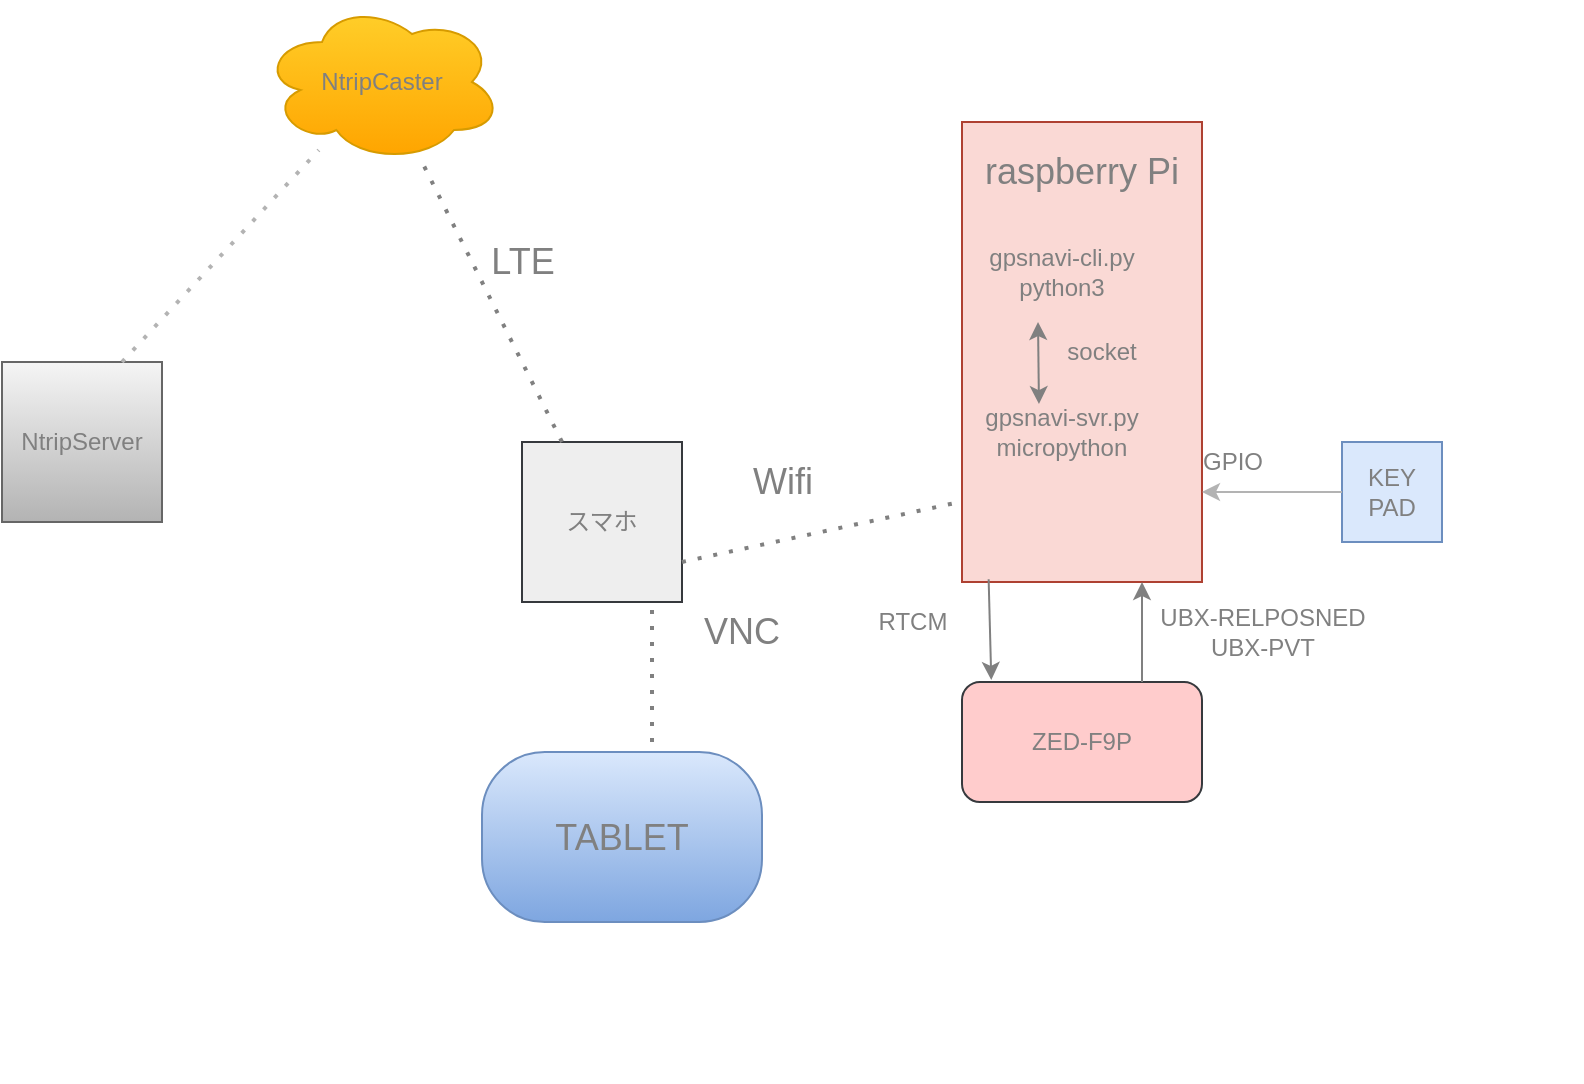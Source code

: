 <mxfile>
    <diagram id="Ws-A6JZpdOgBc1TJsNNz" name="ページ1">
        <mxGraphModel dx="736" dy="431" grid="1" gridSize="10" guides="1" tooltips="1" connect="1" arrows="1" fold="1" page="1" pageScale="1" pageWidth="827" pageHeight="1169" background="#ffffff" math="0" shadow="0">
            <root>
                <mxCell id="0"/>
                <mxCell id="1" parent="0"/>
                <mxCell id="48" value="&lt;font color=&quot;#808080&quot;&gt;TABLET&lt;/font&gt;" style="rounded=1;whiteSpace=wrap;html=1;fontSize=18;arcSize=37;fillColor=#dae8fc;gradientColor=#7ea6e0;strokeColor=#6c8ebf;" vertex="1" parent="1">
                    <mxGeometry x="250" y="525" width="140" height="85" as="geometry"/>
                </mxCell>
                <mxCell id="2" value="&lt;font color=&quot;#808080&quot;&gt;スマホ&lt;/font&gt;" style="whiteSpace=wrap;html=1;aspect=fixed;strokeColor=#36393d;fillColor=#eeeeee;" vertex="1" parent="1">
                    <mxGeometry x="270" y="370" width="80" height="80" as="geometry"/>
                </mxCell>
                <mxCell id="3" value="&lt;font color=&quot;#808080&quot;&gt;KEY PAD&lt;/font&gt;" style="whiteSpace=wrap;html=1;aspect=fixed;strokeColor=#6c8ebf;fillColor=#dae8fc;" vertex="1" parent="1">
                    <mxGeometry x="680" y="370" width="50" height="50" as="geometry"/>
                </mxCell>
                <mxCell id="4" value="" style="rounded=0;whiteSpace=wrap;html=1;strokeColor=#ae4132;fillColor=#fad9d5;" vertex="1" parent="1">
                    <mxGeometry x="490" y="210" width="120" height="230" as="geometry"/>
                </mxCell>
                <mxCell id="5" value="&lt;font color=&quot;#808080&quot;&gt;ZED-F9P&lt;/font&gt;" style="rounded=1;whiteSpace=wrap;html=1;strokeColor=#36393d;fillColor=#ffcccc;" vertex="1" parent="1">
                    <mxGeometry x="490" y="490" width="120" height="60" as="geometry"/>
                </mxCell>
                <mxCell id="6" value="&lt;font style=&quot;font-size: 18px&quot; color=&quot;#808080&quot;&gt;raspberry Pi&lt;/font&gt;" style="text;html=1;strokeColor=none;fillColor=none;align=center;verticalAlign=middle;whiteSpace=wrap;rounded=0;" vertex="1" parent="1">
                    <mxGeometry x="495" y="220" width="110" height="30" as="geometry"/>
                </mxCell>
                <mxCell id="8" value="&lt;font style=&quot;font-size: 18px&quot; color=&quot;#808080&quot;&gt;Wifi&lt;/font&gt;" style="text;html=1;align=center;verticalAlign=middle;resizable=0;points=[];autosize=1;strokeColor=none;fillColor=none;" vertex="1" parent="1">
                    <mxGeometry x="375" y="380" width="50" height="20" as="geometry"/>
                </mxCell>
                <mxCell id="11" value="" style="endArrow=classic;html=1;exitX=0.111;exitY=0.994;exitDx=0;exitDy=0;exitPerimeter=0;entryX=0.122;entryY=-0.017;entryDx=0;entryDy=0;entryPerimeter=0;strokeColor=#808080;" edge="1" parent="1" source="4" target="5">
                    <mxGeometry width="50" height="50" relative="1" as="geometry">
                        <mxPoint x="450" y="530" as="sourcePoint"/>
                        <mxPoint x="493" y="470" as="targetPoint"/>
                    </mxGeometry>
                </mxCell>
                <mxCell id="12" value="" style="endArrow=classic;html=1;entryX=0.75;entryY=1;entryDx=0;entryDy=0;exitX=0.75;exitY=0;exitDx=0;exitDy=0;strokeColor=#808080;" edge="1" parent="1" source="5" target="4">
                    <mxGeometry width="50" height="50" relative="1" as="geometry">
                        <mxPoint x="450" y="530" as="sourcePoint"/>
                        <mxPoint x="500" y="480" as="targetPoint"/>
                    </mxGeometry>
                </mxCell>
                <mxCell id="13" value="&lt;font color=&quot;#808080&quot;&gt;UBX-RELPOSNED&lt;br&gt;UBX-PVT&lt;/font&gt;" style="text;html=1;align=center;verticalAlign=middle;resizable=0;points=[];autosize=1;strokeColor=none;fillColor=none;" vertex="1" parent="1">
                    <mxGeometry x="580" y="450" width="120" height="30" as="geometry"/>
                </mxCell>
                <mxCell id="14" value="&lt;font color=&quot;#808080&quot;&gt;RTCM&lt;/font&gt;" style="text;html=1;align=center;verticalAlign=middle;resizable=0;points=[];autosize=1;strokeColor=none;fillColor=none;" vertex="1" parent="1">
                    <mxGeometry x="440" y="450" width="50" height="20" as="geometry"/>
                </mxCell>
                <mxCell id="15" value="&lt;font color=&quot;#808080&quot;&gt;NtripCaster&lt;/font&gt;" style="ellipse;shape=cloud;whiteSpace=wrap;html=1;strokeColor=#d79b00;fillColor=#ffcd28;gradientColor=#ffa500;" vertex="1" parent="1">
                    <mxGeometry x="140" y="150" width="120" height="80" as="geometry"/>
                </mxCell>
                <mxCell id="17" value="&lt;font color=&quot;#808080&quot;&gt;NtripServer&lt;/font&gt;" style="whiteSpace=wrap;html=1;aspect=fixed;strokeColor=#666666;fillColor=#f5f5f5;gradientColor=#b3b3b3;" vertex="1" parent="1">
                    <mxGeometry x="10" y="330" width="80" height="80" as="geometry"/>
                </mxCell>
                <mxCell id="22" value="" style="endArrow=classic;html=1;exitX=0;exitY=0.5;exitDx=0;exitDy=0;strokeColor=#B3B3B3;" edge="1" parent="1" source="3">
                    <mxGeometry width="50" height="50" relative="1" as="geometry">
                        <mxPoint x="650" y="400" as="sourcePoint"/>
                        <mxPoint x="610" y="395" as="targetPoint"/>
                    </mxGeometry>
                </mxCell>
                <mxCell id="23" value="&lt;font color=&quot;#808080&quot;&gt;GPIO&lt;/font&gt;" style="text;html=1;align=center;verticalAlign=middle;resizable=0;points=[];autosize=1;strokeColor=none;fillColor=none;" vertex="1" parent="1">
                    <mxGeometry x="600" y="370" width="50" height="20" as="geometry"/>
                </mxCell>
                <mxCell id="24" value="&lt;font color=&quot;#808080&quot;&gt;gpsnavi-cli.py&lt;br&gt;python3&lt;/font&gt;" style="text;html=1;strokeColor=none;fillColor=none;align=center;verticalAlign=middle;whiteSpace=wrap;rounded=0;" vertex="1" parent="1">
                    <mxGeometry x="490" y="270" width="100" height="30" as="geometry"/>
                </mxCell>
                <mxCell id="25" value="&lt;font color=&quot;#808080&quot;&gt;gpsnavi-svr.py&lt;br&gt;micropython&lt;/font&gt;" style="text;html=1;strokeColor=none;fillColor=none;align=center;verticalAlign=middle;whiteSpace=wrap;rounded=0;" vertex="1" parent="1">
                    <mxGeometry x="500" y="350" width="80" height="30" as="geometry"/>
                </mxCell>
                <mxCell id="30" value="" style="endArrow=classic;startArrow=classic;html=1;exitX=0.356;exitY=0.035;exitDx=0;exitDy=0;exitPerimeter=0;strokeColor=#808080;" edge="1" parent="1" source="25">
                    <mxGeometry width="50" height="50" relative="1" as="geometry">
                        <mxPoint x="515" y="320" as="sourcePoint"/>
                        <mxPoint x="528" y="310" as="targetPoint"/>
                    </mxGeometry>
                </mxCell>
                <mxCell id="33" value="&lt;font color=&quot;#808080&quot;&gt;socket&lt;/font&gt;" style="text;html=1;strokeColor=none;fillColor=none;align=center;verticalAlign=middle;whiteSpace=wrap;rounded=0;fontColor=#FAFAFA;" vertex="1" parent="1">
                    <mxGeometry x="530" y="310" width="60" height="30" as="geometry"/>
                </mxCell>
                <mxCell id="38" value="&lt;font color=&quot;#808080&quot;&gt;VNC&lt;/font&gt;" style="text;html=1;strokeColor=none;fillColor=none;align=center;verticalAlign=middle;whiteSpace=wrap;rounded=0;fontSize=18;fontColor=#FAFAFA;" vertex="1" parent="1">
                    <mxGeometry x="350" y="450" width="60" height="30" as="geometry"/>
                </mxCell>
                <mxCell id="39" value="" style="endArrow=none;dashed=1;html=1;dashPattern=1 3;strokeWidth=2;fontSize=18;fontColor=#FAFAFA;entryX=0;entryY=0.825;entryDx=0;entryDy=0;entryPerimeter=0;exitX=1;exitY=0.75;exitDx=0;exitDy=0;strokeColor=#808080;" edge="1" parent="1" source="2" target="4">
                    <mxGeometry width="50" height="50" relative="1" as="geometry">
                        <mxPoint x="360" y="480" as="sourcePoint"/>
                        <mxPoint x="410" y="430" as="targetPoint"/>
                    </mxGeometry>
                </mxCell>
                <mxCell id="40" value="" style="endArrow=none;dashed=1;html=1;dashPattern=1 3;strokeWidth=2;fontSize=18;fontColor=#FAFAFA;strokeColor=#808080;" edge="1" parent="1">
                    <mxGeometry width="50" height="50" relative="1" as="geometry">
                        <mxPoint x="335" y="520" as="sourcePoint"/>
                        <mxPoint x="335" y="450" as="targetPoint"/>
                    </mxGeometry>
                </mxCell>
                <mxCell id="44" value="" style="endArrow=none;dashed=1;html=1;dashPattern=1 3;strokeWidth=2;fontSize=18;fontColor=#FAFAFA;exitX=0.25;exitY=0;exitDx=0;exitDy=0;strokeColor=#808080;" edge="1" parent="1" source="2" target="15">
                    <mxGeometry width="50" height="50" relative="1" as="geometry">
                        <mxPoint x="360" y="310" as="sourcePoint"/>
                        <mxPoint x="410" y="260" as="targetPoint"/>
                    </mxGeometry>
                </mxCell>
                <mxCell id="45" value="" style="endArrow=none;dashed=1;html=1;dashPattern=1 3;strokeWidth=2;fontSize=18;fontColor=#FAFAFA;exitX=0.75;exitY=0;exitDx=0;exitDy=0;strokeColor=#B3B3B3;" edge="1" parent="1" source="17" target="15">
                    <mxGeometry width="50" height="50" relative="1" as="geometry">
                        <mxPoint x="360" y="310" as="sourcePoint"/>
                        <mxPoint x="410" y="260" as="targetPoint"/>
                    </mxGeometry>
                </mxCell>
                <mxCell id="46" value="&lt;font color=&quot;#808080&quot;&gt;LTE&lt;/font&gt;" style="text;html=1;align=center;verticalAlign=middle;resizable=0;points=[];autosize=1;strokeColor=none;fillColor=none;fontSize=18;fontColor=#FAFAFA;" vertex="1" parent="1">
                    <mxGeometry x="245" y="265" width="50" height="30" as="geometry"/>
                </mxCell>
                <mxCell id="49" value="&lt;pre style=&quot;box-sizing: border-box ; font-family: , , &amp;#34;sf mono&amp;#34; , &amp;#34;menlo&amp;#34; , &amp;#34;consolas&amp;#34; , &amp;#34;liberation mono&amp;#34; , monospace ; font-size: 13.6px ; margin-top: 0px ; margin-bottom: 16px ; overflow-wrap: normal ; padding: 16px ; overflow: auto ; line-height: 1.45 ; border-radius: 6px ; color: rgb(36 , 41 , 47) ; font-style: normal ; font-weight: 400 ; letter-spacing: normal ; text-indent: 0px ; text-transform: none ; word-spacing: 0px&quot;&gt;&lt;br&gt;&lt;/pre&gt;" style="text;whiteSpace=wrap;html=1;fontSize=18;fontColor=#FAFAFA;" vertex="1" parent="1">
                    <mxGeometry x="650" y="610" width="150" height="80" as="geometry"/>
                </mxCell>
            </root>
        </mxGraphModel>
    </diagram>
</mxfile>